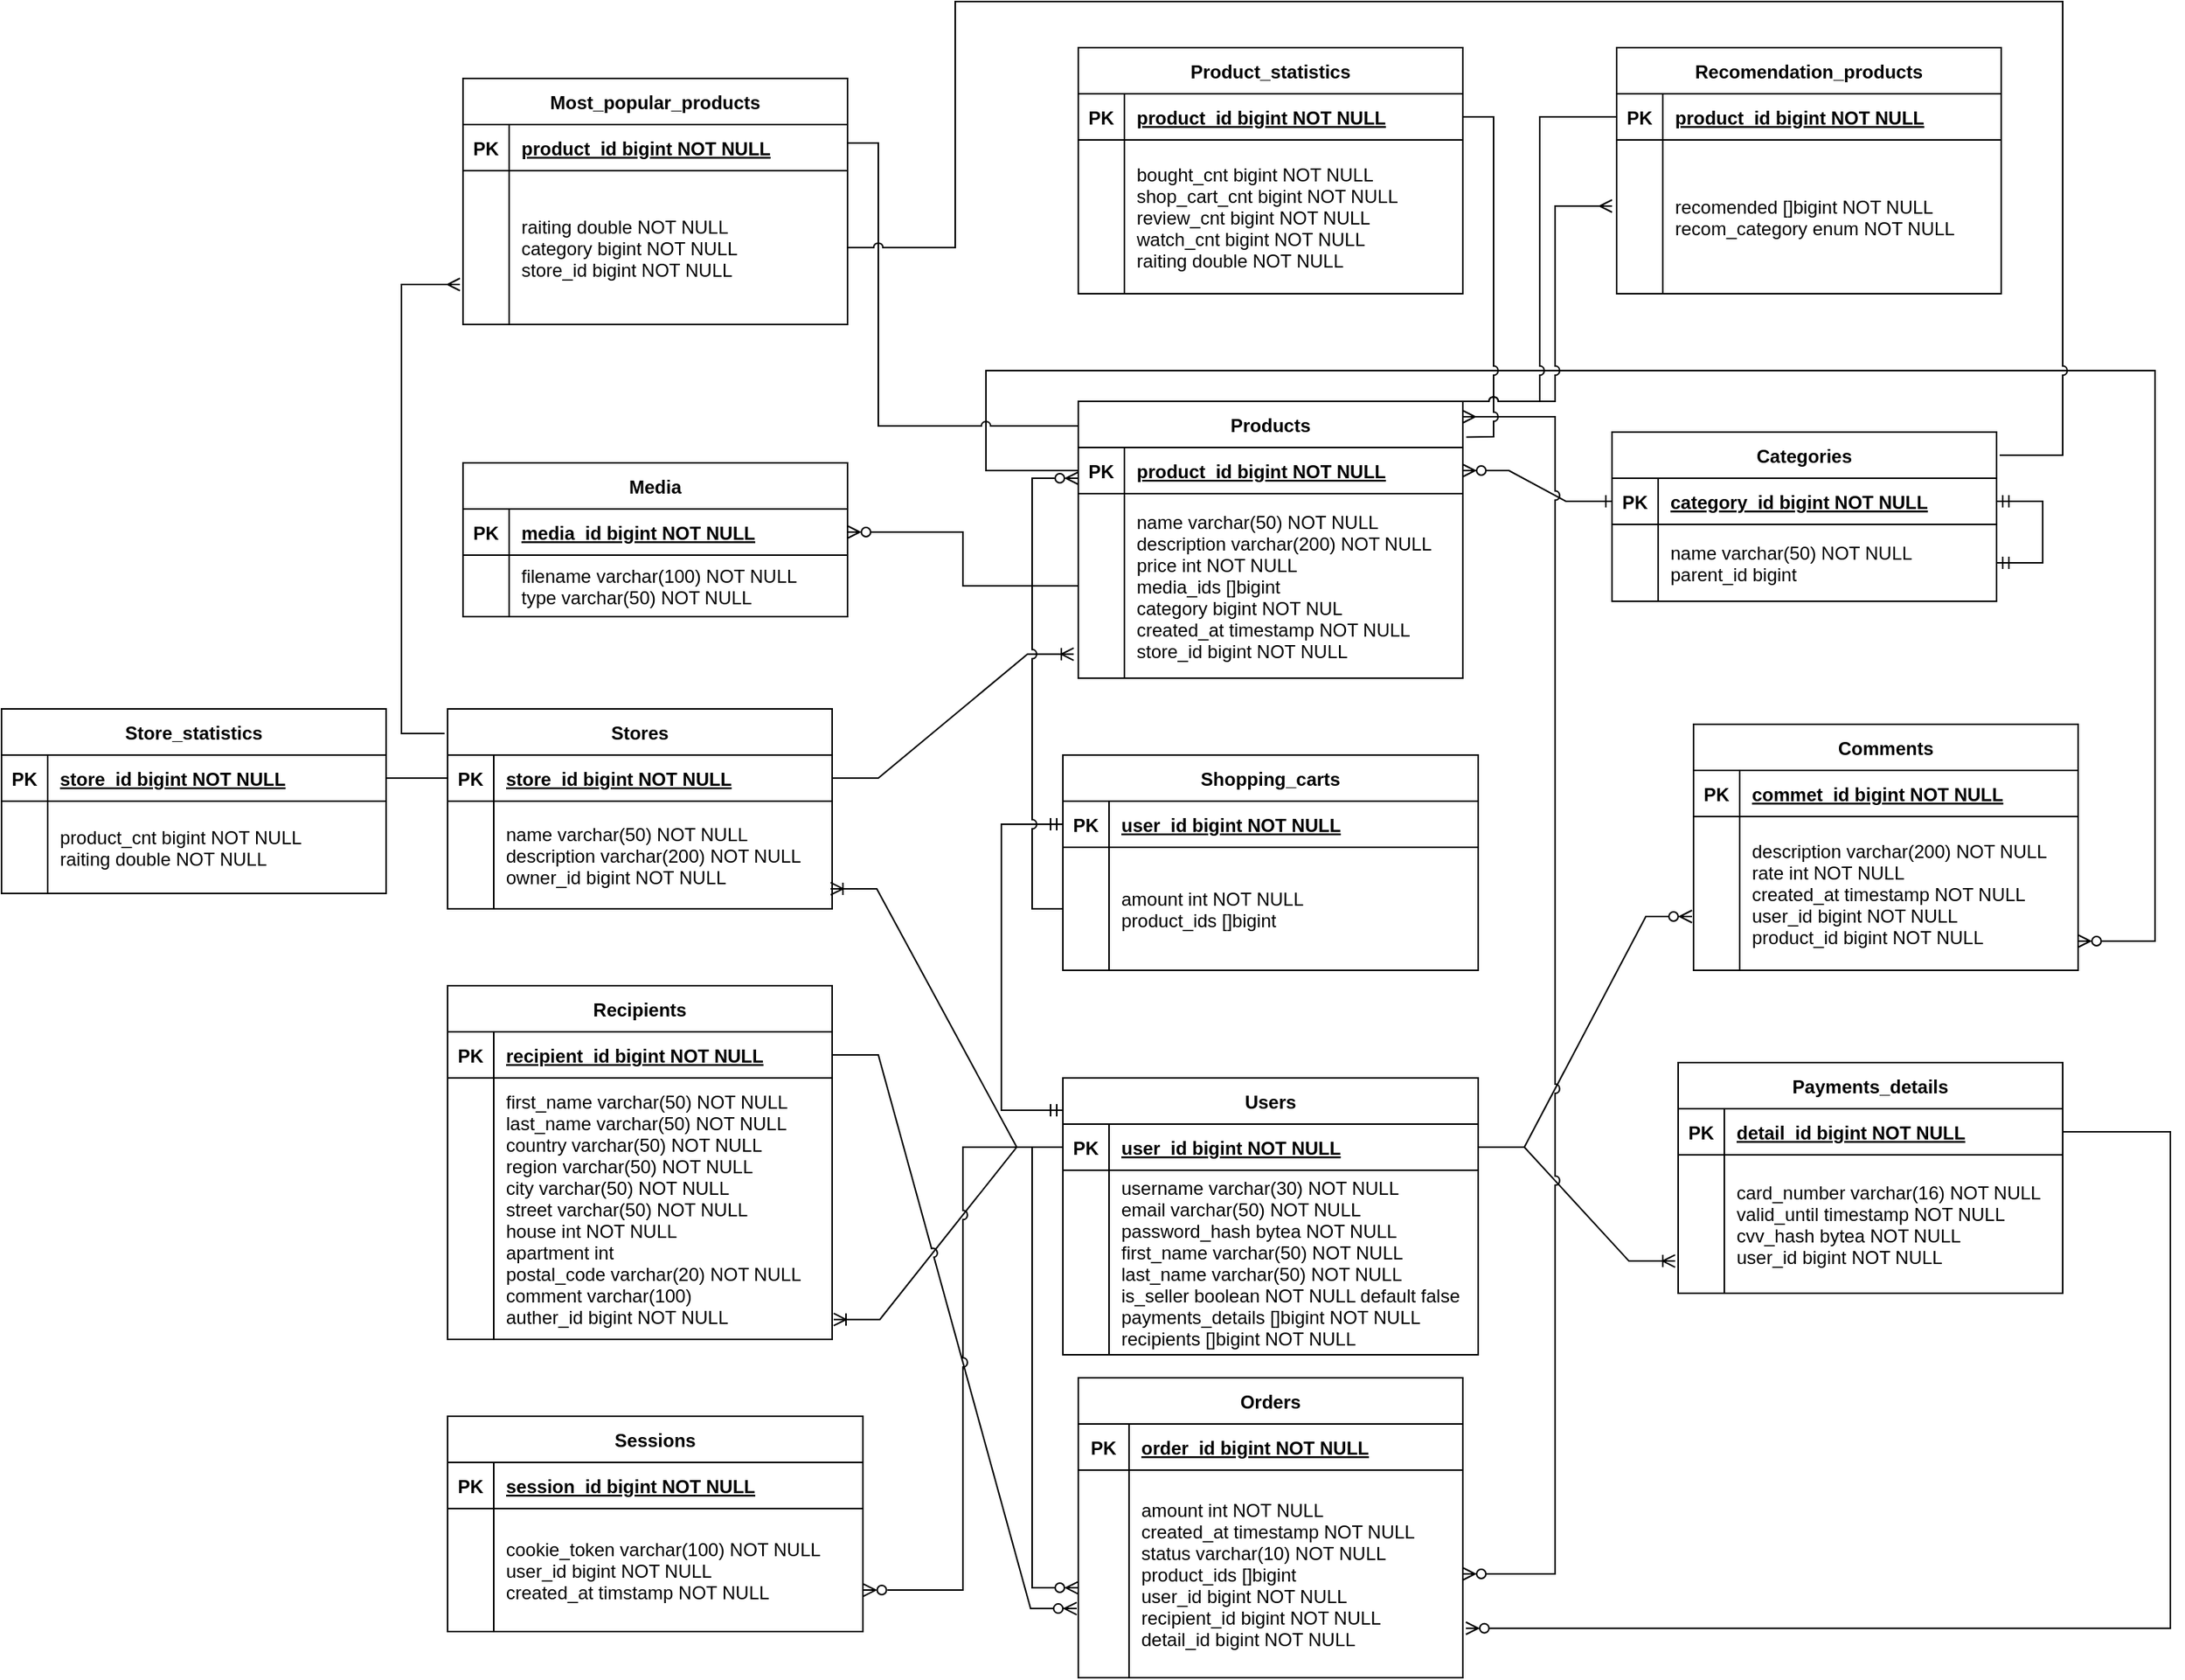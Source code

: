 <mxfile version="22.1.7" type="device">
  <diagram id="R2lEEEUBdFMjLlhIrx00" name="Page-1">
    <mxGraphModel dx="1386" dy="1882" grid="1" gridSize="10" guides="1" tooltips="1" connect="1" arrows="1" fold="1" page="1" pageScale="1" pageWidth="850" pageHeight="1100" math="0" shadow="0" extFonts="Permanent Marker^https://fonts.googleapis.com/css?family=Permanent+Marker">
      <root>
        <mxCell id="0" />
        <mxCell id="1" parent="0" />
        <mxCell id="-gBDAVk_STsk74uOcThw-13" value="Recipients" style="shape=table;startSize=30;container=1;collapsible=1;childLayout=tableLayout;fixedRows=1;rowLines=0;fontStyle=1;align=center;resizeLast=1;" parent="1" vertex="1">
          <mxGeometry x="300" y="120" width="250" height="230" as="geometry">
            <mxRectangle x="120" y="120" width="70" height="30" as="alternateBounds" />
          </mxGeometry>
        </mxCell>
        <mxCell id="-gBDAVk_STsk74uOcThw-14" value="" style="shape=partialRectangle;collapsible=0;dropTarget=0;pointerEvents=0;fillColor=none;points=[[0,0.5],[1,0.5]];portConstraint=eastwest;top=0;left=0;right=0;bottom=1;" parent="-gBDAVk_STsk74uOcThw-13" vertex="1">
          <mxGeometry y="30" width="250" height="30" as="geometry" />
        </mxCell>
        <mxCell id="-gBDAVk_STsk74uOcThw-15" value="PK" style="shape=partialRectangle;overflow=hidden;connectable=0;fillColor=none;top=0;left=0;bottom=0;right=0;fontStyle=1;" parent="-gBDAVk_STsk74uOcThw-14" vertex="1">
          <mxGeometry width="30" height="30" as="geometry">
            <mxRectangle width="30" height="30" as="alternateBounds" />
          </mxGeometry>
        </mxCell>
        <mxCell id="-gBDAVk_STsk74uOcThw-16" value="recipient_id bigint NOT NULL " style="shape=partialRectangle;overflow=hidden;connectable=0;fillColor=none;top=0;left=0;bottom=0;right=0;align=left;spacingLeft=6;fontStyle=5;" parent="-gBDAVk_STsk74uOcThw-14" vertex="1">
          <mxGeometry x="30" width="220" height="30" as="geometry">
            <mxRectangle width="220" height="30" as="alternateBounds" />
          </mxGeometry>
        </mxCell>
        <mxCell id="-gBDAVk_STsk74uOcThw-17" value="" style="shape=partialRectangle;collapsible=0;dropTarget=0;pointerEvents=0;fillColor=none;points=[[0,0.5],[1,0.5]];portConstraint=eastwest;top=0;left=0;right=0;bottom=0;" parent="-gBDAVk_STsk74uOcThw-13" vertex="1">
          <mxGeometry y="60" width="250" height="170" as="geometry" />
        </mxCell>
        <mxCell id="-gBDAVk_STsk74uOcThw-18" value="" style="shape=partialRectangle;overflow=hidden;connectable=0;fillColor=none;top=0;left=0;bottom=0;right=0;" parent="-gBDAVk_STsk74uOcThw-17" vertex="1">
          <mxGeometry width="30" height="170" as="geometry">
            <mxRectangle width="30" height="170" as="alternateBounds" />
          </mxGeometry>
        </mxCell>
        <mxCell id="-gBDAVk_STsk74uOcThw-19" value="first_name varchar(50) NOT NULL&#xa;last_name varchar(50) NOT NULL&#xa;country varchar(50) NOT NULL&#xa;region varchar(50) NOT NULL&#xa;city varchar(50) NOT NULL&#xa;street varchar(50) NOT NULL&#xa;house int NOT NULL&#xa;apartment int  &#xa;postal_code varchar(20) NOT NULL&#xa;comment varchar(100)&#xa;auther_id bigint NOT NULL" style="shape=partialRectangle;overflow=hidden;connectable=0;fillColor=none;top=0;left=0;bottom=0;right=0;align=left;spacingLeft=6;" parent="-gBDAVk_STsk74uOcThw-17" vertex="1">
          <mxGeometry x="30" width="220" height="170" as="geometry">
            <mxRectangle width="220" height="170" as="alternateBounds" />
          </mxGeometry>
        </mxCell>
        <mxCell id="-gBDAVk_STsk74uOcThw-21" value="Payments_details" style="shape=table;startSize=30;container=1;collapsible=1;childLayout=tableLayout;fixedRows=1;rowLines=0;fontStyle=1;align=center;resizeLast=1;" parent="1" vertex="1">
          <mxGeometry x="1100" y="170" width="250" height="150" as="geometry">
            <mxRectangle x="120" y="120" width="70" height="30" as="alternateBounds" />
          </mxGeometry>
        </mxCell>
        <mxCell id="-gBDAVk_STsk74uOcThw-22" value="" style="shape=partialRectangle;collapsible=0;dropTarget=0;pointerEvents=0;fillColor=none;points=[[0,0.5],[1,0.5]];portConstraint=eastwest;top=0;left=0;right=0;bottom=1;" parent="-gBDAVk_STsk74uOcThw-21" vertex="1">
          <mxGeometry y="30" width="250" height="30" as="geometry" />
        </mxCell>
        <mxCell id="-gBDAVk_STsk74uOcThw-23" value="PK" style="shape=partialRectangle;overflow=hidden;connectable=0;fillColor=none;top=0;left=0;bottom=0;right=0;fontStyle=1;" parent="-gBDAVk_STsk74uOcThw-22" vertex="1">
          <mxGeometry width="30" height="30" as="geometry">
            <mxRectangle width="30" height="30" as="alternateBounds" />
          </mxGeometry>
        </mxCell>
        <mxCell id="-gBDAVk_STsk74uOcThw-24" value="detail_id bigint NOT NULL " style="shape=partialRectangle;overflow=hidden;connectable=0;fillColor=none;top=0;left=0;bottom=0;right=0;align=left;spacingLeft=6;fontStyle=5;" parent="-gBDAVk_STsk74uOcThw-22" vertex="1">
          <mxGeometry x="30" width="220" height="30" as="geometry">
            <mxRectangle width="220" height="30" as="alternateBounds" />
          </mxGeometry>
        </mxCell>
        <mxCell id="-gBDAVk_STsk74uOcThw-25" value="" style="shape=partialRectangle;collapsible=0;dropTarget=0;pointerEvents=0;fillColor=none;points=[[0,0.5],[1,0.5]];portConstraint=eastwest;top=0;left=0;right=0;bottom=0;" parent="-gBDAVk_STsk74uOcThw-21" vertex="1">
          <mxGeometry y="60" width="250" height="90" as="geometry" />
        </mxCell>
        <mxCell id="-gBDAVk_STsk74uOcThw-26" value="" style="shape=partialRectangle;overflow=hidden;connectable=0;fillColor=none;top=0;left=0;bottom=0;right=0;" parent="-gBDAVk_STsk74uOcThw-25" vertex="1">
          <mxGeometry width="30" height="90" as="geometry">
            <mxRectangle width="30" height="90" as="alternateBounds" />
          </mxGeometry>
        </mxCell>
        <mxCell id="-gBDAVk_STsk74uOcThw-27" value="card_number varchar(16) NOT NULL&#xa;valid_until timestamp NOT NULL&#xa;cvv_hash bytea NOT NULL&#xa;user_id bigint NOT NULL" style="shape=partialRectangle;overflow=hidden;connectable=0;fillColor=none;top=0;left=0;bottom=0;right=0;align=left;spacingLeft=6;" parent="-gBDAVk_STsk74uOcThw-25" vertex="1">
          <mxGeometry x="30" width="220" height="90" as="geometry">
            <mxRectangle width="220" height="90" as="alternateBounds" />
          </mxGeometry>
        </mxCell>
        <mxCell id="-gBDAVk_STsk74uOcThw-29" value="Stores" style="shape=table;startSize=30;container=1;collapsible=1;childLayout=tableLayout;fixedRows=1;rowLines=0;fontStyle=1;align=center;resizeLast=1;" parent="1" vertex="1">
          <mxGeometry x="300" y="-60" width="250" height="130" as="geometry">
            <mxRectangle x="120" y="120" width="70" height="30" as="alternateBounds" />
          </mxGeometry>
        </mxCell>
        <mxCell id="-gBDAVk_STsk74uOcThw-30" value="" style="shape=partialRectangle;collapsible=0;dropTarget=0;pointerEvents=0;fillColor=none;points=[[0,0.5],[1,0.5]];portConstraint=eastwest;top=0;left=0;right=0;bottom=1;" parent="-gBDAVk_STsk74uOcThw-29" vertex="1">
          <mxGeometry y="30" width="250" height="30" as="geometry" />
        </mxCell>
        <mxCell id="-gBDAVk_STsk74uOcThw-31" value="PK" style="shape=partialRectangle;overflow=hidden;connectable=0;fillColor=none;top=0;left=0;bottom=0;right=0;fontStyle=1;" parent="-gBDAVk_STsk74uOcThw-30" vertex="1">
          <mxGeometry width="30" height="30" as="geometry">
            <mxRectangle width="30" height="30" as="alternateBounds" />
          </mxGeometry>
        </mxCell>
        <mxCell id="-gBDAVk_STsk74uOcThw-32" value="store_id bigint NOT NULL " style="shape=partialRectangle;overflow=hidden;connectable=0;fillColor=none;top=0;left=0;bottom=0;right=0;align=left;spacingLeft=6;fontStyle=5;" parent="-gBDAVk_STsk74uOcThw-30" vertex="1">
          <mxGeometry x="30" width="220" height="30" as="geometry">
            <mxRectangle width="220" height="30" as="alternateBounds" />
          </mxGeometry>
        </mxCell>
        <mxCell id="-gBDAVk_STsk74uOcThw-33" value="" style="shape=partialRectangle;collapsible=0;dropTarget=0;pointerEvents=0;fillColor=none;points=[[0,0.5],[1,0.5]];portConstraint=eastwest;top=0;left=0;right=0;bottom=0;" parent="-gBDAVk_STsk74uOcThw-29" vertex="1">
          <mxGeometry y="60" width="250" height="70" as="geometry" />
        </mxCell>
        <mxCell id="-gBDAVk_STsk74uOcThw-34" value="" style="shape=partialRectangle;overflow=hidden;connectable=0;fillColor=none;top=0;left=0;bottom=0;right=0;" parent="-gBDAVk_STsk74uOcThw-33" vertex="1">
          <mxGeometry width="30" height="70" as="geometry">
            <mxRectangle width="30" height="70" as="alternateBounds" />
          </mxGeometry>
        </mxCell>
        <mxCell id="-gBDAVk_STsk74uOcThw-35" value="name varchar(50) NOT NULL&#xa;description varchar(200) NOT NULL&#xa;owner_id bigint NOT NULL" style="shape=partialRectangle;overflow=hidden;connectable=0;fillColor=none;top=0;left=0;bottom=0;right=0;align=left;spacingLeft=6;" parent="-gBDAVk_STsk74uOcThw-33" vertex="1">
          <mxGeometry x="30" width="220" height="70" as="geometry">
            <mxRectangle width="220" height="70" as="alternateBounds" />
          </mxGeometry>
        </mxCell>
        <mxCell id="-gBDAVk_STsk74uOcThw-37" value="Products" style="shape=table;startSize=30;container=1;collapsible=1;childLayout=tableLayout;fixedRows=1;rowLines=0;fontStyle=1;align=center;resizeLast=1;" parent="1" vertex="1">
          <mxGeometry x="710" y="-260" width="250" height="180" as="geometry">
            <mxRectangle x="120" y="120" width="70" height="30" as="alternateBounds" />
          </mxGeometry>
        </mxCell>
        <mxCell id="-gBDAVk_STsk74uOcThw-38" value="" style="shape=partialRectangle;collapsible=0;dropTarget=0;pointerEvents=0;fillColor=none;points=[[0,0.5],[1,0.5]];portConstraint=eastwest;top=0;left=0;right=0;bottom=1;" parent="-gBDAVk_STsk74uOcThw-37" vertex="1">
          <mxGeometry y="30" width="250" height="30" as="geometry" />
        </mxCell>
        <mxCell id="-gBDAVk_STsk74uOcThw-39" value="PK" style="shape=partialRectangle;overflow=hidden;connectable=0;fillColor=none;top=0;left=0;bottom=0;right=0;fontStyle=1;" parent="-gBDAVk_STsk74uOcThw-38" vertex="1">
          <mxGeometry width="30" height="30" as="geometry">
            <mxRectangle width="30" height="30" as="alternateBounds" />
          </mxGeometry>
        </mxCell>
        <mxCell id="-gBDAVk_STsk74uOcThw-40" value="product_id bigint NOT NULL " style="shape=partialRectangle;overflow=hidden;connectable=0;fillColor=none;top=0;left=0;bottom=0;right=0;align=left;spacingLeft=6;fontStyle=5;" parent="-gBDAVk_STsk74uOcThw-38" vertex="1">
          <mxGeometry x="30" width="220" height="30" as="geometry">
            <mxRectangle width="220" height="30" as="alternateBounds" />
          </mxGeometry>
        </mxCell>
        <mxCell id="-gBDAVk_STsk74uOcThw-41" value="" style="shape=partialRectangle;collapsible=0;dropTarget=0;pointerEvents=0;fillColor=none;points=[[0,0.5],[1,0.5]];portConstraint=eastwest;top=0;left=0;right=0;bottom=0;" parent="-gBDAVk_STsk74uOcThw-37" vertex="1">
          <mxGeometry y="60" width="250" height="120" as="geometry" />
        </mxCell>
        <mxCell id="-gBDAVk_STsk74uOcThw-42" value="" style="shape=partialRectangle;overflow=hidden;connectable=0;fillColor=none;top=0;left=0;bottom=0;right=0;" parent="-gBDAVk_STsk74uOcThw-41" vertex="1">
          <mxGeometry width="30" height="120" as="geometry">
            <mxRectangle width="30" height="120" as="alternateBounds" />
          </mxGeometry>
        </mxCell>
        <mxCell id="-gBDAVk_STsk74uOcThw-43" value="name varchar(50) NOT NULL&#xa;description varchar(200) NOT NULL&#xa;price int NOT NULL&#xa;media_ids []bigint&#xa;category bigint NOT NUL&#xa;created_at timestamp NOT NULL&#xa;store_id bigint NOT NULL" style="shape=partialRectangle;overflow=hidden;connectable=0;fillColor=none;top=0;left=0;bottom=0;right=0;align=left;spacingLeft=6;" parent="-gBDAVk_STsk74uOcThw-41" vertex="1">
          <mxGeometry x="30" width="220" height="120" as="geometry">
            <mxRectangle width="220" height="120" as="alternateBounds" />
          </mxGeometry>
        </mxCell>
        <mxCell id="-gBDAVk_STsk74uOcThw-45" value="Categories" style="shape=table;startSize=30;container=1;collapsible=1;childLayout=tableLayout;fixedRows=1;rowLines=0;fontStyle=1;align=center;resizeLast=1;" parent="1" vertex="1">
          <mxGeometry x="1057" y="-240" width="250" height="110" as="geometry">
            <mxRectangle x="120" y="120" width="70" height="30" as="alternateBounds" />
          </mxGeometry>
        </mxCell>
        <mxCell id="-gBDAVk_STsk74uOcThw-46" value="" style="shape=partialRectangle;collapsible=0;dropTarget=0;pointerEvents=0;fillColor=none;points=[[0,0.5],[1,0.5]];portConstraint=eastwest;top=0;left=0;right=0;bottom=1;" parent="-gBDAVk_STsk74uOcThw-45" vertex="1">
          <mxGeometry y="30" width="250" height="30" as="geometry" />
        </mxCell>
        <mxCell id="-gBDAVk_STsk74uOcThw-47" value="PK" style="shape=partialRectangle;overflow=hidden;connectable=0;fillColor=none;top=0;left=0;bottom=0;right=0;fontStyle=1;" parent="-gBDAVk_STsk74uOcThw-46" vertex="1">
          <mxGeometry width="30" height="30" as="geometry">
            <mxRectangle width="30" height="30" as="alternateBounds" />
          </mxGeometry>
        </mxCell>
        <mxCell id="-gBDAVk_STsk74uOcThw-48" value="category_id bigint NOT NULL " style="shape=partialRectangle;overflow=hidden;connectable=0;fillColor=none;top=0;left=0;bottom=0;right=0;align=left;spacingLeft=6;fontStyle=5;" parent="-gBDAVk_STsk74uOcThw-46" vertex="1">
          <mxGeometry x="30" width="220" height="30" as="geometry">
            <mxRectangle width="220" height="30" as="alternateBounds" />
          </mxGeometry>
        </mxCell>
        <mxCell id="-gBDAVk_STsk74uOcThw-49" value="" style="shape=partialRectangle;collapsible=0;dropTarget=0;pointerEvents=0;fillColor=none;points=[[0,0.5],[1,0.5]];portConstraint=eastwest;top=0;left=0;right=0;bottom=0;" parent="-gBDAVk_STsk74uOcThw-45" vertex="1">
          <mxGeometry y="60" width="250" height="50" as="geometry" />
        </mxCell>
        <mxCell id="-gBDAVk_STsk74uOcThw-50" value="" style="shape=partialRectangle;overflow=hidden;connectable=0;fillColor=none;top=0;left=0;bottom=0;right=0;" parent="-gBDAVk_STsk74uOcThw-49" vertex="1">
          <mxGeometry width="30" height="50" as="geometry">
            <mxRectangle width="30" height="50" as="alternateBounds" />
          </mxGeometry>
        </mxCell>
        <mxCell id="-gBDAVk_STsk74uOcThw-51" value="name varchar(50) NOT NULL&#xa;parent_id bigint" style="shape=partialRectangle;overflow=hidden;connectable=0;fillColor=none;top=0;left=0;bottom=0;right=0;align=left;spacingLeft=6;" parent="-gBDAVk_STsk74uOcThw-49" vertex="1">
          <mxGeometry x="30" width="220" height="50" as="geometry">
            <mxRectangle width="220" height="50" as="alternateBounds" />
          </mxGeometry>
        </mxCell>
        <mxCell id="-gBDAVk_STsk74uOcThw-57" value="" style="edgeStyle=entityRelationEdgeStyle;fontSize=12;html=1;endArrow=ERmandOne;startArrow=ERmandOne;exitX=1;exitY=0.5;exitDx=0;exitDy=0;rounded=0;jumpStyle=none;entryX=1;entryY=0.5;entryDx=0;entryDy=0;" parent="-gBDAVk_STsk74uOcThw-45" source="-gBDAVk_STsk74uOcThw-46" target="-gBDAVk_STsk74uOcThw-49" edge="1">
          <mxGeometry width="100" height="100" relative="1" as="geometry">
            <mxPoint x="-300" y="320" as="sourcePoint" />
            <mxPoint x="260" y="85" as="targetPoint" />
            <Array as="points">
              <mxPoint x="130" y="160" />
              <mxPoint x="250" y="130" />
            </Array>
          </mxGeometry>
        </mxCell>
        <mxCell id="-gBDAVk_STsk74uOcThw-52" value="" style="edgeStyle=entityRelationEdgeStyle;fontSize=12;html=1;endArrow=ERoneToMany;rounded=0;exitX=1;exitY=0.5;exitDx=0;exitDy=0;entryX=-0.008;entryY=0.767;entryDx=0;entryDy=0;entryPerimeter=0;" parent="1" source="C-vyLk0tnHw3VtMMgP7b-24" target="-gBDAVk_STsk74uOcThw-25" edge="1">
          <mxGeometry width="100" height="100" relative="1" as="geometry">
            <mxPoint x="790" y="260" as="sourcePoint" />
            <mxPoint x="890" y="160" as="targetPoint" />
          </mxGeometry>
        </mxCell>
        <mxCell id="-gBDAVk_STsk74uOcThw-53" value="" style="edgeStyle=entityRelationEdgeStyle;fontSize=12;html=1;endArrow=ERoneToMany;rounded=0;exitX=0;exitY=0.5;exitDx=0;exitDy=0;entryX=1.004;entryY=0.924;entryDx=0;entryDy=0;entryPerimeter=0;" parent="1" source="C-vyLk0tnHw3VtMMgP7b-24" target="-gBDAVk_STsk74uOcThw-17" edge="1">
          <mxGeometry width="100" height="100" relative="1" as="geometry">
            <mxPoint x="380" y="175" as="sourcePoint" />
            <mxPoint x="440" y="530" as="targetPoint" />
          </mxGeometry>
        </mxCell>
        <mxCell id="-gBDAVk_STsk74uOcThw-54" value="" style="edgeStyle=entityRelationEdgeStyle;fontSize=12;html=1;endArrow=ERoneToMany;rounded=0;exitX=0;exitY=0.5;exitDx=0;exitDy=0;entryX=0.996;entryY=0.814;entryDx=0;entryDy=0;entryPerimeter=0;" parent="1" source="C-vyLk0tnHw3VtMMgP7b-24" target="-gBDAVk_STsk74uOcThw-33" edge="1">
          <mxGeometry width="100" height="100" relative="1" as="geometry">
            <mxPoint x="380" y="175" as="sourcePoint" />
            <mxPoint x="440" y="347" as="targetPoint" />
          </mxGeometry>
        </mxCell>
        <mxCell id="-gBDAVk_STsk74uOcThw-56" value="" style="edgeStyle=entityRelationEdgeStyle;fontSize=12;html=1;endArrow=ERoneToMany;rounded=0;exitX=1;exitY=0.5;exitDx=0;exitDy=0;entryX=-0.012;entryY=0.87;entryDx=0;entryDy=0;entryPerimeter=0;" parent="1" source="-gBDAVk_STsk74uOcThw-30" target="-gBDAVk_STsk74uOcThw-41" edge="1">
          <mxGeometry width="100" height="100" relative="1" as="geometry">
            <mxPoint x="400" y="195" as="sourcePoint" />
            <mxPoint x="460" y="367" as="targetPoint" />
            <Array as="points">
              <mxPoint x="720" y="30" />
            </Array>
          </mxGeometry>
        </mxCell>
        <mxCell id="-gBDAVk_STsk74uOcThw-58" value="" style="edgeStyle=entityRelationEdgeStyle;fontSize=12;html=1;endArrow=ERone;endFill=0;startArrow=ERzeroToMany;rounded=0;entryX=0;entryY=0.5;entryDx=0;entryDy=0;exitX=1;exitY=0.5;exitDx=0;exitDy=0;" parent="1" source="-gBDAVk_STsk74uOcThw-38" target="-gBDAVk_STsk74uOcThw-46" edge="1">
          <mxGeometry width="100" height="100" relative="1" as="geometry">
            <mxPoint x="1020" y="40" as="sourcePoint" />
            <mxPoint x="890" y="160" as="targetPoint" />
          </mxGeometry>
        </mxCell>
        <mxCell id="-gBDAVk_STsk74uOcThw-59" value="Orders" style="shape=table;startSize=30;container=1;collapsible=1;childLayout=tableLayout;fixedRows=1;rowLines=0;fontStyle=1;align=center;resizeLast=1;" parent="1" vertex="1">
          <mxGeometry x="710" y="375" width="250" height="195" as="geometry">
            <mxRectangle x="120" y="120" width="70" height="30" as="alternateBounds" />
          </mxGeometry>
        </mxCell>
        <mxCell id="-gBDAVk_STsk74uOcThw-60" value="" style="shape=partialRectangle;collapsible=0;dropTarget=0;pointerEvents=0;fillColor=none;points=[[0,0.5],[1,0.5]];portConstraint=eastwest;top=0;left=0;right=0;bottom=1;" parent="-gBDAVk_STsk74uOcThw-59" vertex="1">
          <mxGeometry y="30" width="250" height="30" as="geometry" />
        </mxCell>
        <mxCell id="-gBDAVk_STsk74uOcThw-61" value="PK" style="shape=partialRectangle;overflow=hidden;connectable=0;fillColor=none;top=0;left=0;bottom=0;right=0;fontStyle=1;" parent="-gBDAVk_STsk74uOcThw-60" vertex="1">
          <mxGeometry width="33" height="30" as="geometry">
            <mxRectangle width="33" height="30" as="alternateBounds" />
          </mxGeometry>
        </mxCell>
        <mxCell id="-gBDAVk_STsk74uOcThw-62" value="order_id bigint NOT NULL " style="shape=partialRectangle;overflow=hidden;connectable=0;fillColor=none;top=0;left=0;bottom=0;right=0;align=left;spacingLeft=6;fontStyle=5;" parent="-gBDAVk_STsk74uOcThw-60" vertex="1">
          <mxGeometry x="33" width="217" height="30" as="geometry">
            <mxRectangle width="217" height="30" as="alternateBounds" />
          </mxGeometry>
        </mxCell>
        <mxCell id="-gBDAVk_STsk74uOcThw-63" value="" style="shape=partialRectangle;collapsible=0;dropTarget=0;pointerEvents=0;fillColor=none;points=[[0,0.5],[1,0.5]];portConstraint=eastwest;top=0;left=0;right=0;bottom=0;" parent="-gBDAVk_STsk74uOcThw-59" vertex="1">
          <mxGeometry y="60" width="250" height="135" as="geometry" />
        </mxCell>
        <mxCell id="-gBDAVk_STsk74uOcThw-64" value="" style="shape=partialRectangle;overflow=hidden;connectable=0;fillColor=none;top=0;left=0;bottom=0;right=0;" parent="-gBDAVk_STsk74uOcThw-63" vertex="1">
          <mxGeometry width="33" height="135" as="geometry">
            <mxRectangle width="33" height="135" as="alternateBounds" />
          </mxGeometry>
        </mxCell>
        <mxCell id="-gBDAVk_STsk74uOcThw-65" value="amount int NOT NULL&#xa;created_at timestamp NOT NULL&#xa;status varchar(10) NOT NULL&#xa;product_ids []bigint&#xa;user_id bigint NOT NULL&#xa;recipient_id bigint NOT NULL&#xa;detail_id bigint NOT NULL" style="shape=partialRectangle;overflow=hidden;connectable=0;fillColor=none;top=0;left=0;bottom=0;right=0;align=left;spacingLeft=6;" parent="-gBDAVk_STsk74uOcThw-63" vertex="1">
          <mxGeometry x="33" width="217" height="135" as="geometry">
            <mxRectangle width="217" height="135" as="alternateBounds" />
          </mxGeometry>
        </mxCell>
        <mxCell id="-gBDAVk_STsk74uOcThw-79" value="" style="edgeStyle=entityRelationEdgeStyle;fontSize=12;html=1;endArrow=ERzeroToMany;endFill=1;rounded=0;exitX=1;exitY=0.5;exitDx=0;exitDy=0;entryX=-0.004;entryY=0.667;entryDx=0;entryDy=0;entryPerimeter=0;jumpStyle=arc;" parent="1" source="-gBDAVk_STsk74uOcThw-14" target="-gBDAVk_STsk74uOcThw-63" edge="1">
          <mxGeometry width="100" height="100" relative="1" as="geometry">
            <mxPoint x="720" y="290" as="sourcePoint" />
            <mxPoint x="820" y="190" as="targetPoint" />
          </mxGeometry>
        </mxCell>
        <mxCell id="C-vyLk0tnHw3VtMMgP7b-23" value="Users" style="shape=table;startSize=30;container=1;collapsible=1;childLayout=tableLayout;fixedRows=1;rowLines=0;fontStyle=1;align=center;resizeLast=1;" parent="1" vertex="1">
          <mxGeometry x="700" y="180" width="270" height="180" as="geometry">
            <mxRectangle x="120" y="120" width="70" height="30" as="alternateBounds" />
          </mxGeometry>
        </mxCell>
        <mxCell id="C-vyLk0tnHw3VtMMgP7b-24" value="" style="shape=partialRectangle;collapsible=0;dropTarget=0;pointerEvents=0;fillColor=none;points=[[0,0.5],[1,0.5]];portConstraint=eastwest;top=0;left=0;right=0;bottom=1;" parent="C-vyLk0tnHw3VtMMgP7b-23" vertex="1">
          <mxGeometry y="30" width="270" height="30" as="geometry" />
        </mxCell>
        <mxCell id="C-vyLk0tnHw3VtMMgP7b-25" value="PK" style="shape=partialRectangle;overflow=hidden;connectable=0;fillColor=none;top=0;left=0;bottom=0;right=0;fontStyle=1;" parent="C-vyLk0tnHw3VtMMgP7b-24" vertex="1">
          <mxGeometry width="30" height="30" as="geometry">
            <mxRectangle width="30" height="30" as="alternateBounds" />
          </mxGeometry>
        </mxCell>
        <mxCell id="C-vyLk0tnHw3VtMMgP7b-26" value="user_id bigint NOT NULL " style="shape=partialRectangle;overflow=hidden;connectable=0;fillColor=none;top=0;left=0;bottom=0;right=0;align=left;spacingLeft=6;fontStyle=5;" parent="C-vyLk0tnHw3VtMMgP7b-24" vertex="1">
          <mxGeometry x="30" width="240" height="30" as="geometry">
            <mxRectangle width="240" height="30" as="alternateBounds" />
          </mxGeometry>
        </mxCell>
        <mxCell id="C-vyLk0tnHw3VtMMgP7b-27" value="" style="shape=partialRectangle;collapsible=0;dropTarget=0;pointerEvents=0;fillColor=none;points=[[0,0.5],[1,0.5]];portConstraint=eastwest;top=0;left=0;right=0;bottom=0;" parent="C-vyLk0tnHw3VtMMgP7b-23" vertex="1">
          <mxGeometry y="60" width="270" height="120" as="geometry" />
        </mxCell>
        <mxCell id="C-vyLk0tnHw3VtMMgP7b-28" value="" style="shape=partialRectangle;overflow=hidden;connectable=0;fillColor=none;top=0;left=0;bottom=0;right=0;" parent="C-vyLk0tnHw3VtMMgP7b-27" vertex="1">
          <mxGeometry width="30" height="120" as="geometry">
            <mxRectangle width="30" height="120" as="alternateBounds" />
          </mxGeometry>
        </mxCell>
        <mxCell id="C-vyLk0tnHw3VtMMgP7b-29" value="username varchar(30) NOT NULL&#xa;email varchar(50) NOT NULL&#xa;password_hash bytea NOT NULL&#xa;first_name varchar(50) NOT NULL&#xa;last_name varchar(50) NOT NULL&#xa;is_seller boolean NOT NULL default false&#xa;payments_details []bigint NOT NULL&#xa;recipients []bigint NOT NULL" style="shape=partialRectangle;overflow=hidden;connectable=0;fillColor=none;top=0;left=0;bottom=0;right=0;align=left;spacingLeft=6;" parent="C-vyLk0tnHw3VtMMgP7b-27" vertex="1">
          <mxGeometry x="30" width="240" height="120" as="geometry">
            <mxRectangle width="240" height="120" as="alternateBounds" />
          </mxGeometry>
        </mxCell>
        <mxCell id="-gBDAVk_STsk74uOcThw-90" value="Comments" style="shape=table;startSize=30;container=1;collapsible=1;childLayout=tableLayout;fixedRows=1;rowLines=0;fontStyle=1;align=center;resizeLast=1;" parent="1" vertex="1">
          <mxGeometry x="1110" y="-50" width="250" height="160" as="geometry">
            <mxRectangle x="120" y="120" width="70" height="30" as="alternateBounds" />
          </mxGeometry>
        </mxCell>
        <mxCell id="-gBDAVk_STsk74uOcThw-91" value="" style="shape=partialRectangle;collapsible=0;dropTarget=0;pointerEvents=0;fillColor=none;points=[[0,0.5],[1,0.5]];portConstraint=eastwest;top=0;left=0;right=0;bottom=1;" parent="-gBDAVk_STsk74uOcThw-90" vertex="1">
          <mxGeometry y="30" width="250" height="30" as="geometry" />
        </mxCell>
        <mxCell id="-gBDAVk_STsk74uOcThw-92" value="PK" style="shape=partialRectangle;overflow=hidden;connectable=0;fillColor=none;top=0;left=0;bottom=0;right=0;fontStyle=1;" parent="-gBDAVk_STsk74uOcThw-91" vertex="1">
          <mxGeometry width="30" height="30" as="geometry">
            <mxRectangle width="30" height="30" as="alternateBounds" />
          </mxGeometry>
        </mxCell>
        <mxCell id="-gBDAVk_STsk74uOcThw-93" value="commet_id bigint NOT NULL " style="shape=partialRectangle;overflow=hidden;connectable=0;fillColor=none;top=0;left=0;bottom=0;right=0;align=left;spacingLeft=6;fontStyle=5;" parent="-gBDAVk_STsk74uOcThw-91" vertex="1">
          <mxGeometry x="30" width="220" height="30" as="geometry">
            <mxRectangle width="220" height="30" as="alternateBounds" />
          </mxGeometry>
        </mxCell>
        <mxCell id="-gBDAVk_STsk74uOcThw-94" value="" style="shape=partialRectangle;collapsible=0;dropTarget=0;pointerEvents=0;fillColor=none;points=[[0,0.5],[1,0.5]];portConstraint=eastwest;top=0;left=0;right=0;bottom=0;" parent="-gBDAVk_STsk74uOcThw-90" vertex="1">
          <mxGeometry y="60" width="250" height="100" as="geometry" />
        </mxCell>
        <mxCell id="-gBDAVk_STsk74uOcThw-95" value="" style="shape=partialRectangle;overflow=hidden;connectable=0;fillColor=none;top=0;left=0;bottom=0;right=0;" parent="-gBDAVk_STsk74uOcThw-94" vertex="1">
          <mxGeometry width="30" height="100" as="geometry">
            <mxRectangle width="30" height="100" as="alternateBounds" />
          </mxGeometry>
        </mxCell>
        <mxCell id="-gBDAVk_STsk74uOcThw-96" value="description varchar(200) NOT NULL&#xa;rate int NOT NULL&#xa;created_at timestamp NOT NULL&#xa;user_id bigint NOT NULL&#xa;product_id bigint NOT NULL" style="shape=partialRectangle;overflow=hidden;connectable=0;fillColor=none;top=0;left=0;bottom=0;right=0;align=left;spacingLeft=6;" parent="-gBDAVk_STsk74uOcThw-94" vertex="1">
          <mxGeometry x="30" width="220" height="100" as="geometry">
            <mxRectangle width="220" height="100" as="alternateBounds" />
          </mxGeometry>
        </mxCell>
        <mxCell id="-gBDAVk_STsk74uOcThw-97" value="" style="edgeStyle=entityRelationEdgeStyle;fontSize=12;html=1;endArrow=ERzeroToMany;endFill=1;rounded=0;entryX=-0.004;entryY=0.65;entryDx=0;entryDy=0;entryPerimeter=0;" parent="1" source="C-vyLk0tnHw3VtMMgP7b-24" target="-gBDAVk_STsk74uOcThw-94" edge="1">
          <mxGeometry width="100" height="100" relative="1" as="geometry">
            <mxPoint x="680" y="225" as="sourcePoint" />
            <mxPoint x="640" y="-150" as="targetPoint" />
            <Array as="points">
              <mxPoint x="670" y="130" />
              <mxPoint x="640" y="40" />
              <mxPoint x="1090" y="80" />
              <mxPoint x="580" y="-40" />
              <mxPoint x="700" y="10" />
            </Array>
          </mxGeometry>
        </mxCell>
        <mxCell id="-gBDAVk_STsk74uOcThw-102" style="edgeStyle=orthogonalEdgeStyle;rounded=0;orthogonalLoop=1;jettySize=auto;html=1;startArrow=ERzeroToMany;startFill=0;endArrow=ERmany;endFill=0;jumpStyle=arc;" parent="1" source="-gBDAVk_STsk74uOcThw-63" edge="1">
          <mxGeometry relative="1" as="geometry">
            <mxPoint x="960" y="-250" as="targetPoint" />
            <Array as="points">
              <mxPoint x="1020" y="503" />
              <mxPoint x="1020" y="-250" />
              <mxPoint x="960" y="-250" />
            </Array>
          </mxGeometry>
        </mxCell>
        <mxCell id="-gBDAVk_STsk74uOcThw-103" style="edgeStyle=orthogonalEdgeStyle;rounded=0;orthogonalLoop=1;jettySize=auto;html=1;entryX=0;entryY=0.567;entryDx=0;entryDy=0;entryPerimeter=0;endArrow=ERzeroToMany;endFill=0;exitX=0;exitY=0.5;exitDx=0;exitDy=0;" parent="1" source="C-vyLk0tnHw3VtMMgP7b-24" target="-gBDAVk_STsk74uOcThw-63" edge="1">
          <mxGeometry relative="1" as="geometry" />
        </mxCell>
        <mxCell id="-gBDAVk_STsk74uOcThw-104" style="edgeStyle=orthogonalEdgeStyle;rounded=0;orthogonalLoop=1;jettySize=auto;html=1;entryX=0;entryY=0.5;entryDx=0;entryDy=0;exitX=1;exitY=0.81;exitDx=0;exitDy=0;exitPerimeter=0;startArrow=ERzeroToMany;startFill=0;endArrow=none;endFill=0;" parent="1" source="-gBDAVk_STsk74uOcThw-94" target="-gBDAVk_STsk74uOcThw-38" edge="1">
          <mxGeometry relative="1" as="geometry">
            <Array as="points">
              <mxPoint x="1410" y="91" />
              <mxPoint x="1410" y="-280" />
              <mxPoint x="650" y="-280" />
              <mxPoint x="650" y="-215" />
            </Array>
          </mxGeometry>
        </mxCell>
        <mxCell id="-gBDAVk_STsk74uOcThw-105" style="edgeStyle=orthogonalEdgeStyle;rounded=0;orthogonalLoop=1;jettySize=auto;html=1;entryX=1;entryY=0.5;entryDx=0;entryDy=0;endArrow=none;endFill=0;startArrow=ERzeroToMany;startFill=0;exitX=1.008;exitY=0.762;exitDx=0;exitDy=0;exitPerimeter=0;" parent="1" source="-gBDAVk_STsk74uOcThw-63" target="-gBDAVk_STsk74uOcThw-22" edge="1">
          <mxGeometry relative="1" as="geometry">
            <mxPoint x="1360" y="230" as="targetPoint" />
            <Array as="points">
              <mxPoint x="1420" y="538" />
              <mxPoint x="1420" y="215" />
            </Array>
            <mxPoint x="1380" y="495" as="sourcePoint" />
          </mxGeometry>
        </mxCell>
        <mxCell id="-gBDAVk_STsk74uOcThw-106" value="Shopping_carts" style="shape=table;startSize=30;container=1;collapsible=1;childLayout=tableLayout;fixedRows=1;rowLines=0;fontStyle=1;align=center;resizeLast=1;" parent="1" vertex="1">
          <mxGeometry x="700" y="-30" width="270" height="140" as="geometry">
            <mxRectangle x="120" y="120" width="70" height="30" as="alternateBounds" />
          </mxGeometry>
        </mxCell>
        <mxCell id="-gBDAVk_STsk74uOcThw-107" value="" style="shape=partialRectangle;collapsible=0;dropTarget=0;pointerEvents=0;fillColor=none;points=[[0,0.5],[1,0.5]];portConstraint=eastwest;top=0;left=0;right=0;bottom=1;" parent="-gBDAVk_STsk74uOcThw-106" vertex="1">
          <mxGeometry y="30" width="270" height="30" as="geometry" />
        </mxCell>
        <mxCell id="-gBDAVk_STsk74uOcThw-108" value="PK" style="shape=partialRectangle;overflow=hidden;connectable=0;fillColor=none;top=0;left=0;bottom=0;right=0;fontStyle=1;" parent="-gBDAVk_STsk74uOcThw-107" vertex="1">
          <mxGeometry width="30" height="30" as="geometry">
            <mxRectangle width="30" height="30" as="alternateBounds" />
          </mxGeometry>
        </mxCell>
        <mxCell id="-gBDAVk_STsk74uOcThw-109" value="user_id bigint NOT NULL " style="shape=partialRectangle;overflow=hidden;connectable=0;fillColor=none;top=0;left=0;bottom=0;right=0;align=left;spacingLeft=6;fontStyle=5;" parent="-gBDAVk_STsk74uOcThw-107" vertex="1">
          <mxGeometry x="30" width="240" height="30" as="geometry">
            <mxRectangle width="240" height="30" as="alternateBounds" />
          </mxGeometry>
        </mxCell>
        <mxCell id="-gBDAVk_STsk74uOcThw-110" value="" style="shape=partialRectangle;collapsible=0;dropTarget=0;pointerEvents=0;fillColor=none;points=[[0,0.5],[1,0.5]];portConstraint=eastwest;top=0;left=0;right=0;bottom=0;" parent="-gBDAVk_STsk74uOcThw-106" vertex="1">
          <mxGeometry y="60" width="270" height="80" as="geometry" />
        </mxCell>
        <mxCell id="-gBDAVk_STsk74uOcThw-111" value="" style="shape=partialRectangle;overflow=hidden;connectable=0;fillColor=none;top=0;left=0;bottom=0;right=0;" parent="-gBDAVk_STsk74uOcThw-110" vertex="1">
          <mxGeometry width="30" height="80" as="geometry">
            <mxRectangle width="30" height="80" as="alternateBounds" />
          </mxGeometry>
        </mxCell>
        <mxCell id="-gBDAVk_STsk74uOcThw-112" value="amount int NOT NULL&#xa;product_ids []bigint" style="shape=partialRectangle;overflow=hidden;connectable=0;fillColor=none;top=0;left=0;bottom=0;right=0;align=left;spacingLeft=6;" parent="-gBDAVk_STsk74uOcThw-110" vertex="1">
          <mxGeometry x="30" width="240" height="80" as="geometry">
            <mxRectangle width="240" height="80" as="alternateBounds" />
          </mxGeometry>
        </mxCell>
        <mxCell id="-gBDAVk_STsk74uOcThw-115" style="edgeStyle=orthogonalEdgeStyle;rounded=0;orthogonalLoop=1;jettySize=auto;html=1;endArrow=ERmandOne;endFill=0;startArrow=ERmandOne;startFill=0;exitX=0;exitY=0.5;exitDx=0;exitDy=0;" parent="1" source="-gBDAVk_STsk74uOcThw-107" target="C-vyLk0tnHw3VtMMgP7b-23" edge="1">
          <mxGeometry relative="1" as="geometry">
            <Array as="points">
              <mxPoint x="660" y="15" />
              <mxPoint x="660" y="201" />
            </Array>
          </mxGeometry>
        </mxCell>
        <mxCell id="-gBDAVk_STsk74uOcThw-116" style="edgeStyle=orthogonalEdgeStyle;rounded=0;orthogonalLoop=1;jettySize=auto;html=1;endArrow=ERzeroToMany;endFill=0;jumpStyle=arc;" parent="1" source="-gBDAVk_STsk74uOcThw-110" edge="1">
          <mxGeometry relative="1" as="geometry">
            <mxPoint x="710" y="-210" as="targetPoint" />
            <Array as="points">
              <mxPoint x="680" y="70" />
              <mxPoint x="680" y="-210" />
            </Array>
          </mxGeometry>
        </mxCell>
        <mxCell id="-gBDAVk_STsk74uOcThw-118" value="Media" style="shape=table;startSize=30;container=1;collapsible=1;childLayout=tableLayout;fixedRows=1;rowLines=0;fontStyle=1;align=center;resizeLast=1;" parent="1" vertex="1">
          <mxGeometry x="310" y="-220" width="250" height="100" as="geometry">
            <mxRectangle x="120" y="120" width="70" height="30" as="alternateBounds" />
          </mxGeometry>
        </mxCell>
        <mxCell id="-gBDAVk_STsk74uOcThw-119" value="" style="shape=partialRectangle;collapsible=0;dropTarget=0;pointerEvents=0;fillColor=none;points=[[0,0.5],[1,0.5]];portConstraint=eastwest;top=0;left=0;right=0;bottom=1;" parent="-gBDAVk_STsk74uOcThw-118" vertex="1">
          <mxGeometry y="30" width="250" height="30" as="geometry" />
        </mxCell>
        <mxCell id="-gBDAVk_STsk74uOcThw-120" value="PK" style="shape=partialRectangle;overflow=hidden;connectable=0;fillColor=none;top=0;left=0;bottom=0;right=0;fontStyle=1;" parent="-gBDAVk_STsk74uOcThw-119" vertex="1">
          <mxGeometry width="30" height="30" as="geometry">
            <mxRectangle width="30" height="30" as="alternateBounds" />
          </mxGeometry>
        </mxCell>
        <mxCell id="-gBDAVk_STsk74uOcThw-121" value="media_id bigint NOT NULL " style="shape=partialRectangle;overflow=hidden;connectable=0;fillColor=none;top=0;left=0;bottom=0;right=0;align=left;spacingLeft=6;fontStyle=5;" parent="-gBDAVk_STsk74uOcThw-119" vertex="1">
          <mxGeometry x="30" width="220" height="30" as="geometry">
            <mxRectangle width="220" height="30" as="alternateBounds" />
          </mxGeometry>
        </mxCell>
        <mxCell id="-gBDAVk_STsk74uOcThw-122" value="" style="shape=partialRectangle;collapsible=0;dropTarget=0;pointerEvents=0;fillColor=none;points=[[0,0.5],[1,0.5]];portConstraint=eastwest;top=0;left=0;right=0;bottom=0;" parent="-gBDAVk_STsk74uOcThw-118" vertex="1">
          <mxGeometry y="60" width="250" height="40" as="geometry" />
        </mxCell>
        <mxCell id="-gBDAVk_STsk74uOcThw-123" value="" style="shape=partialRectangle;overflow=hidden;connectable=0;fillColor=none;top=0;left=0;bottom=0;right=0;" parent="-gBDAVk_STsk74uOcThw-122" vertex="1">
          <mxGeometry width="30" height="40" as="geometry">
            <mxRectangle width="30" height="40" as="alternateBounds" />
          </mxGeometry>
        </mxCell>
        <mxCell id="-gBDAVk_STsk74uOcThw-124" value="filename varchar(100) NOT NULL&#xa;type varchar(50) NOT NULL" style="shape=partialRectangle;overflow=hidden;connectable=0;fillColor=none;top=0;left=0;bottom=0;right=0;align=left;spacingLeft=6;" parent="-gBDAVk_STsk74uOcThw-122" vertex="1">
          <mxGeometry x="30" width="220" height="40" as="geometry">
            <mxRectangle width="220" height="40" as="alternateBounds" />
          </mxGeometry>
        </mxCell>
        <mxCell id="-gBDAVk_STsk74uOcThw-125" style="edgeStyle=orthogonalEdgeStyle;rounded=0;orthogonalLoop=1;jettySize=auto;html=1;entryX=0;entryY=0.5;entryDx=0;entryDy=0;endArrow=none;endFill=0;startArrow=ERzeroToMany;startFill=0;" parent="1" source="-gBDAVk_STsk74uOcThw-119" target="-gBDAVk_STsk74uOcThw-41" edge="1">
          <mxGeometry relative="1" as="geometry" />
        </mxCell>
        <mxCell id="7yR0iOTMbpBqGJtHt7Ln-1" value="Sessions" style="shape=table;startSize=30;container=1;collapsible=1;childLayout=tableLayout;fixedRows=1;rowLines=0;fontStyle=1;align=center;resizeLast=1;" parent="1" vertex="1">
          <mxGeometry x="300" y="400" width="270" height="140" as="geometry">
            <mxRectangle x="120" y="120" width="70" height="30" as="alternateBounds" />
          </mxGeometry>
        </mxCell>
        <mxCell id="7yR0iOTMbpBqGJtHt7Ln-2" value="" style="shape=partialRectangle;collapsible=0;dropTarget=0;pointerEvents=0;fillColor=none;points=[[0,0.5],[1,0.5]];portConstraint=eastwest;top=0;left=0;right=0;bottom=1;" parent="7yR0iOTMbpBqGJtHt7Ln-1" vertex="1">
          <mxGeometry y="30" width="270" height="30" as="geometry" />
        </mxCell>
        <mxCell id="7yR0iOTMbpBqGJtHt7Ln-3" value="PK" style="shape=partialRectangle;overflow=hidden;connectable=0;fillColor=none;top=0;left=0;bottom=0;right=0;fontStyle=1;" parent="7yR0iOTMbpBqGJtHt7Ln-2" vertex="1">
          <mxGeometry width="30" height="30" as="geometry">
            <mxRectangle width="30" height="30" as="alternateBounds" />
          </mxGeometry>
        </mxCell>
        <mxCell id="7yR0iOTMbpBqGJtHt7Ln-4" value="session_id bigint NOT NULL " style="shape=partialRectangle;overflow=hidden;connectable=0;fillColor=none;top=0;left=0;bottom=0;right=0;align=left;spacingLeft=6;fontStyle=5;" parent="7yR0iOTMbpBqGJtHt7Ln-2" vertex="1">
          <mxGeometry x="30" width="240" height="30" as="geometry">
            <mxRectangle width="240" height="30" as="alternateBounds" />
          </mxGeometry>
        </mxCell>
        <mxCell id="7yR0iOTMbpBqGJtHt7Ln-5" value="" style="shape=partialRectangle;collapsible=0;dropTarget=0;pointerEvents=0;fillColor=none;points=[[0,0.5],[1,0.5]];portConstraint=eastwest;top=0;left=0;right=0;bottom=0;" parent="7yR0iOTMbpBqGJtHt7Ln-1" vertex="1">
          <mxGeometry y="60" width="270" height="80" as="geometry" />
        </mxCell>
        <mxCell id="7yR0iOTMbpBqGJtHt7Ln-6" value="" style="shape=partialRectangle;overflow=hidden;connectable=0;fillColor=none;top=0;left=0;bottom=0;right=0;" parent="7yR0iOTMbpBqGJtHt7Ln-5" vertex="1">
          <mxGeometry width="30" height="80" as="geometry">
            <mxRectangle width="30" height="80" as="alternateBounds" />
          </mxGeometry>
        </mxCell>
        <mxCell id="7yR0iOTMbpBqGJtHt7Ln-7" value="cookie_token varchar(100) NOT NULL&#xa;user_id bigint NOT NULL&#xa;created_at timstamp NOT NULL" style="shape=partialRectangle;overflow=hidden;connectable=0;fillColor=none;top=0;left=0;bottom=0;right=0;align=left;spacingLeft=6;" parent="7yR0iOTMbpBqGJtHt7Ln-5" vertex="1">
          <mxGeometry x="30" width="240" height="80" as="geometry">
            <mxRectangle width="240" height="80" as="alternateBounds" />
          </mxGeometry>
        </mxCell>
        <mxCell id="7yR0iOTMbpBqGJtHt7Ln-9" style="edgeStyle=orthogonalEdgeStyle;rounded=0;orthogonalLoop=1;jettySize=auto;html=1;entryX=1.001;entryY=0.663;entryDx=0;entryDy=0;entryPerimeter=0;endArrow=ERzeroToMany;endFill=0;exitX=0;exitY=0.5;exitDx=0;exitDy=0;jumpStyle=arc;" parent="1" source="C-vyLk0tnHw3VtMMgP7b-24" target="7yR0iOTMbpBqGJtHt7Ln-5" edge="1">
          <mxGeometry relative="1" as="geometry">
            <mxPoint x="710" y="235" as="sourcePoint" />
            <mxPoint x="720" y="513" as="targetPoint" />
          </mxGeometry>
        </mxCell>
        <mxCell id="6lgslb1aACEZq3cUIIge-1" value="Product_statistics" style="shape=table;startSize=30;container=1;collapsible=1;childLayout=tableLayout;fixedRows=1;rowLines=0;fontStyle=1;align=center;resizeLast=1;" parent="1" vertex="1">
          <mxGeometry x="710" y="-490" width="250" height="160" as="geometry">
            <mxRectangle x="120" y="120" width="70" height="30" as="alternateBounds" />
          </mxGeometry>
        </mxCell>
        <mxCell id="6lgslb1aACEZq3cUIIge-2" value="" style="shape=partialRectangle;collapsible=0;dropTarget=0;pointerEvents=0;fillColor=none;points=[[0,0.5],[1,0.5]];portConstraint=eastwest;top=0;left=0;right=0;bottom=1;" parent="6lgslb1aACEZq3cUIIge-1" vertex="1">
          <mxGeometry y="30" width="250" height="30" as="geometry" />
        </mxCell>
        <mxCell id="6lgslb1aACEZq3cUIIge-3" value="PK" style="shape=partialRectangle;overflow=hidden;connectable=0;fillColor=none;top=0;left=0;bottom=0;right=0;fontStyle=1;" parent="6lgslb1aACEZq3cUIIge-2" vertex="1">
          <mxGeometry width="30" height="30" as="geometry">
            <mxRectangle width="30" height="30" as="alternateBounds" />
          </mxGeometry>
        </mxCell>
        <mxCell id="6lgslb1aACEZq3cUIIge-4" value="product_id bigint NOT NULL " style="shape=partialRectangle;overflow=hidden;connectable=0;fillColor=none;top=0;left=0;bottom=0;right=0;align=left;spacingLeft=6;fontStyle=5;" parent="6lgslb1aACEZq3cUIIge-2" vertex="1">
          <mxGeometry x="30" width="220" height="30" as="geometry">
            <mxRectangle width="220" height="30" as="alternateBounds" />
          </mxGeometry>
        </mxCell>
        <mxCell id="6lgslb1aACEZq3cUIIge-5" value="" style="shape=partialRectangle;collapsible=0;dropTarget=0;pointerEvents=0;fillColor=none;points=[[0,0.5],[1,0.5]];portConstraint=eastwest;top=0;left=0;right=0;bottom=0;" parent="6lgslb1aACEZq3cUIIge-1" vertex="1">
          <mxGeometry y="60" width="250" height="100" as="geometry" />
        </mxCell>
        <mxCell id="6lgslb1aACEZq3cUIIge-6" value="" style="shape=partialRectangle;overflow=hidden;connectable=0;fillColor=none;top=0;left=0;bottom=0;right=0;" parent="6lgslb1aACEZq3cUIIge-5" vertex="1">
          <mxGeometry width="30" height="100" as="geometry">
            <mxRectangle width="30" height="100" as="alternateBounds" />
          </mxGeometry>
        </mxCell>
        <mxCell id="6lgslb1aACEZq3cUIIge-7" value="bought_cnt bigint NOT NULL&#xa;shop_cart_cnt bigint NOT NULL&#xa;review_cnt bigint NOT NULL&#xa;watch_cnt bigint NOT NULL&#xa;raiting double NOT NULL" style="shape=partialRectangle;overflow=hidden;connectable=0;fillColor=none;top=0;left=0;bottom=0;right=0;align=left;spacingLeft=6;" parent="6lgslb1aACEZq3cUIIge-5" vertex="1">
          <mxGeometry x="30" width="220" height="100" as="geometry">
            <mxRectangle width="220" height="100" as="alternateBounds" />
          </mxGeometry>
        </mxCell>
        <mxCell id="6lgslb1aACEZq3cUIIge-9" value="Store_statistics" style="shape=table;startSize=30;container=1;collapsible=1;childLayout=tableLayout;fixedRows=1;rowLines=0;fontStyle=1;align=center;resizeLast=1;" parent="1" vertex="1">
          <mxGeometry x="10" y="-60" width="250" height="120" as="geometry">
            <mxRectangle x="120" y="120" width="70" height="30" as="alternateBounds" />
          </mxGeometry>
        </mxCell>
        <mxCell id="6lgslb1aACEZq3cUIIge-10" value="" style="shape=partialRectangle;collapsible=0;dropTarget=0;pointerEvents=0;fillColor=none;points=[[0,0.5],[1,0.5]];portConstraint=eastwest;top=0;left=0;right=0;bottom=1;" parent="6lgslb1aACEZq3cUIIge-9" vertex="1">
          <mxGeometry y="30" width="250" height="30" as="geometry" />
        </mxCell>
        <mxCell id="6lgslb1aACEZq3cUIIge-11" value="PK" style="shape=partialRectangle;overflow=hidden;connectable=0;fillColor=none;top=0;left=0;bottom=0;right=0;fontStyle=1;" parent="6lgslb1aACEZq3cUIIge-10" vertex="1">
          <mxGeometry width="30" height="30" as="geometry">
            <mxRectangle width="30" height="30" as="alternateBounds" />
          </mxGeometry>
        </mxCell>
        <mxCell id="6lgslb1aACEZq3cUIIge-12" value="store_id bigint NOT NULL " style="shape=partialRectangle;overflow=hidden;connectable=0;fillColor=none;top=0;left=0;bottom=0;right=0;align=left;spacingLeft=6;fontStyle=5;" parent="6lgslb1aACEZq3cUIIge-10" vertex="1">
          <mxGeometry x="30" width="220" height="30" as="geometry">
            <mxRectangle width="220" height="30" as="alternateBounds" />
          </mxGeometry>
        </mxCell>
        <mxCell id="6lgslb1aACEZq3cUIIge-13" value="" style="shape=partialRectangle;collapsible=0;dropTarget=0;pointerEvents=0;fillColor=none;points=[[0,0.5],[1,0.5]];portConstraint=eastwest;top=0;left=0;right=0;bottom=0;" parent="6lgslb1aACEZq3cUIIge-9" vertex="1">
          <mxGeometry y="60" width="250" height="60" as="geometry" />
        </mxCell>
        <mxCell id="6lgslb1aACEZq3cUIIge-14" value="" style="shape=partialRectangle;overflow=hidden;connectable=0;fillColor=none;top=0;left=0;bottom=0;right=0;" parent="6lgslb1aACEZq3cUIIge-13" vertex="1">
          <mxGeometry width="30" height="60" as="geometry">
            <mxRectangle width="30" height="60" as="alternateBounds" />
          </mxGeometry>
        </mxCell>
        <mxCell id="6lgslb1aACEZq3cUIIge-15" value="product_cnt bigint NOT NULL&#xa;raiting double NOT NULL" style="shape=partialRectangle;overflow=hidden;connectable=0;fillColor=none;top=0;left=0;bottom=0;right=0;align=left;spacingLeft=6;" parent="6lgslb1aACEZq3cUIIge-13" vertex="1">
          <mxGeometry x="30" width="220" height="60" as="geometry">
            <mxRectangle width="220" height="60" as="alternateBounds" />
          </mxGeometry>
        </mxCell>
        <mxCell id="6lgslb1aACEZq3cUIIge-16" value="" style="endArrow=none;html=1;rounded=0;entryX=1;entryY=0.5;entryDx=0;entryDy=0;exitX=1.009;exitY=0.129;exitDx=0;exitDy=0;exitPerimeter=0;jumpStyle=arc;" parent="1" source="-gBDAVk_STsk74uOcThw-37" target="6lgslb1aACEZq3cUIIge-2" edge="1">
          <mxGeometry width="50" height="50" relative="1" as="geometry">
            <mxPoint x="840" y="-70" as="sourcePoint" />
            <mxPoint x="890" y="-120" as="targetPoint" />
            <Array as="points">
              <mxPoint x="980" y="-237" />
              <mxPoint x="980" y="-445" />
            </Array>
          </mxGeometry>
        </mxCell>
        <mxCell id="6lgslb1aACEZq3cUIIge-17" value="" style="endArrow=none;html=1;rounded=0;exitX=0;exitY=0.5;exitDx=0;exitDy=0;entryX=1;entryY=0.5;entryDx=0;entryDy=0;" parent="1" source="-gBDAVk_STsk74uOcThw-30" target="6lgslb1aACEZq3cUIIge-10" edge="1">
          <mxGeometry width="50" height="50" relative="1" as="geometry">
            <mxPoint x="840" y="-70" as="sourcePoint" />
            <mxPoint x="890" y="-120" as="targetPoint" />
            <Array as="points">
              <mxPoint x="280" y="-15" />
            </Array>
          </mxGeometry>
        </mxCell>
        <mxCell id="78xtaQEbBPMlimDhGbcf-1" value="Most_popular_products" style="shape=table;startSize=30;container=1;collapsible=1;childLayout=tableLayout;fixedRows=1;rowLines=0;fontStyle=1;align=center;resizeLast=1;" vertex="1" parent="1">
          <mxGeometry x="310" y="-470" width="250" height="160" as="geometry">
            <mxRectangle x="120" y="120" width="70" height="30" as="alternateBounds" />
          </mxGeometry>
        </mxCell>
        <mxCell id="78xtaQEbBPMlimDhGbcf-2" value="" style="shape=partialRectangle;collapsible=0;dropTarget=0;pointerEvents=0;fillColor=none;points=[[0,0.5],[1,0.5]];portConstraint=eastwest;top=0;left=0;right=0;bottom=1;" vertex="1" parent="78xtaQEbBPMlimDhGbcf-1">
          <mxGeometry y="30" width="250" height="30" as="geometry" />
        </mxCell>
        <mxCell id="78xtaQEbBPMlimDhGbcf-3" value="PK" style="shape=partialRectangle;overflow=hidden;connectable=0;fillColor=none;top=0;left=0;bottom=0;right=0;fontStyle=1;" vertex="1" parent="78xtaQEbBPMlimDhGbcf-2">
          <mxGeometry width="30" height="30" as="geometry">
            <mxRectangle width="30" height="30" as="alternateBounds" />
          </mxGeometry>
        </mxCell>
        <mxCell id="78xtaQEbBPMlimDhGbcf-4" value="product_id bigint NOT NULL " style="shape=partialRectangle;overflow=hidden;connectable=0;fillColor=none;top=0;left=0;bottom=0;right=0;align=left;spacingLeft=6;fontStyle=5;" vertex="1" parent="78xtaQEbBPMlimDhGbcf-2">
          <mxGeometry x="30" width="220" height="30" as="geometry">
            <mxRectangle width="220" height="30" as="alternateBounds" />
          </mxGeometry>
        </mxCell>
        <mxCell id="78xtaQEbBPMlimDhGbcf-5" value="" style="shape=partialRectangle;collapsible=0;dropTarget=0;pointerEvents=0;fillColor=none;points=[[0,0.5],[1,0.5]];portConstraint=eastwest;top=0;left=0;right=0;bottom=0;" vertex="1" parent="78xtaQEbBPMlimDhGbcf-1">
          <mxGeometry y="60" width="250" height="100" as="geometry" />
        </mxCell>
        <mxCell id="78xtaQEbBPMlimDhGbcf-6" value="" style="shape=partialRectangle;overflow=hidden;connectable=0;fillColor=none;top=0;left=0;bottom=0;right=0;" vertex="1" parent="78xtaQEbBPMlimDhGbcf-5">
          <mxGeometry width="30" height="100" as="geometry">
            <mxRectangle width="30" height="100" as="alternateBounds" />
          </mxGeometry>
        </mxCell>
        <mxCell id="78xtaQEbBPMlimDhGbcf-7" value="raiting double NOT NULL&#xa;category bigint NOT NULL&#xa;store_id bigint NOT NULL" style="shape=partialRectangle;overflow=hidden;connectable=0;fillColor=none;top=0;left=0;bottom=0;right=0;align=left;spacingLeft=6;" vertex="1" parent="78xtaQEbBPMlimDhGbcf-5">
          <mxGeometry x="30" width="220" height="100" as="geometry">
            <mxRectangle width="220" height="100" as="alternateBounds" />
          </mxGeometry>
        </mxCell>
        <mxCell id="78xtaQEbBPMlimDhGbcf-8" value="Recomendation_products" style="shape=table;startSize=30;container=1;collapsible=1;childLayout=tableLayout;fixedRows=1;rowLines=0;fontStyle=1;align=center;resizeLast=1;" vertex="1" parent="1">
          <mxGeometry x="1060" y="-490" width="250" height="160" as="geometry">
            <mxRectangle x="120" y="120" width="70" height="30" as="alternateBounds" />
          </mxGeometry>
        </mxCell>
        <mxCell id="78xtaQEbBPMlimDhGbcf-9" value="" style="shape=partialRectangle;collapsible=0;dropTarget=0;pointerEvents=0;fillColor=none;points=[[0,0.5],[1,0.5]];portConstraint=eastwest;top=0;left=0;right=0;bottom=1;" vertex="1" parent="78xtaQEbBPMlimDhGbcf-8">
          <mxGeometry y="30" width="250" height="30" as="geometry" />
        </mxCell>
        <mxCell id="78xtaQEbBPMlimDhGbcf-10" value="PK" style="shape=partialRectangle;overflow=hidden;connectable=0;fillColor=none;top=0;left=0;bottom=0;right=0;fontStyle=1;" vertex="1" parent="78xtaQEbBPMlimDhGbcf-9">
          <mxGeometry width="30" height="30" as="geometry">
            <mxRectangle width="30" height="30" as="alternateBounds" />
          </mxGeometry>
        </mxCell>
        <mxCell id="78xtaQEbBPMlimDhGbcf-11" value="product_id bigint NOT NULL " style="shape=partialRectangle;overflow=hidden;connectable=0;fillColor=none;top=0;left=0;bottom=0;right=0;align=left;spacingLeft=6;fontStyle=5;" vertex="1" parent="78xtaQEbBPMlimDhGbcf-9">
          <mxGeometry x="30" width="220" height="30" as="geometry">
            <mxRectangle width="220" height="30" as="alternateBounds" />
          </mxGeometry>
        </mxCell>
        <mxCell id="78xtaQEbBPMlimDhGbcf-12" value="" style="shape=partialRectangle;collapsible=0;dropTarget=0;pointerEvents=0;fillColor=none;points=[[0,0.5],[1,0.5]];portConstraint=eastwest;top=0;left=0;right=0;bottom=0;" vertex="1" parent="78xtaQEbBPMlimDhGbcf-8">
          <mxGeometry y="60" width="250" height="100" as="geometry" />
        </mxCell>
        <mxCell id="78xtaQEbBPMlimDhGbcf-13" value="" style="shape=partialRectangle;overflow=hidden;connectable=0;fillColor=none;top=0;left=0;bottom=0;right=0;" vertex="1" parent="78xtaQEbBPMlimDhGbcf-12">
          <mxGeometry width="30" height="100" as="geometry">
            <mxRectangle width="30" height="100" as="alternateBounds" />
          </mxGeometry>
        </mxCell>
        <mxCell id="78xtaQEbBPMlimDhGbcf-14" value="recomended []bigint NOT NULL&#xa;recom_category enum NOT NULL" style="shape=partialRectangle;overflow=hidden;connectable=0;fillColor=none;top=0;left=0;bottom=0;right=0;align=left;spacingLeft=6;" vertex="1" parent="78xtaQEbBPMlimDhGbcf-12">
          <mxGeometry x="30" width="220" height="100" as="geometry">
            <mxRectangle width="220" height="100" as="alternateBounds" />
          </mxGeometry>
        </mxCell>
        <mxCell id="78xtaQEbBPMlimDhGbcf-17" value="" style="endArrow=none;html=1;rounded=0;entryX=1;entryY=0.5;entryDx=0;entryDy=0;exitX=0;exitY=0.089;exitDx=0;exitDy=0;exitPerimeter=0;jumpStyle=arc;" edge="1" parent="1" source="-gBDAVk_STsk74uOcThw-37">
          <mxGeometry width="50" height="50" relative="1" as="geometry">
            <mxPoint x="562" y="-220" as="sourcePoint" />
            <mxPoint x="560" y="-428" as="targetPoint" />
            <Array as="points">
              <mxPoint x="580" y="-244" />
              <mxPoint x="580" y="-428" />
            </Array>
          </mxGeometry>
        </mxCell>
        <mxCell id="78xtaQEbBPMlimDhGbcf-18" value="" style="endArrow=ERmany;html=1;rounded=0;entryX=-0.008;entryY=0.74;entryDx=0;entryDy=0;exitX=-0.008;exitY=0.123;exitDx=0;exitDy=0;exitPerimeter=0;entryPerimeter=0;endFill=0;" edge="1" parent="1" source="-gBDAVk_STsk74uOcThw-29" target="78xtaQEbBPMlimDhGbcf-5">
          <mxGeometry width="50" height="50" relative="1" as="geometry">
            <mxPoint x="232" y="-192" as="sourcePoint" />
            <mxPoint x="230" y="-400" as="targetPoint" />
            <Array as="points">
              <mxPoint x="270" y="-44" />
              <mxPoint x="270" y="-336" />
            </Array>
          </mxGeometry>
        </mxCell>
        <mxCell id="78xtaQEbBPMlimDhGbcf-19" value="" style="endArrow=none;html=1;rounded=0;exitX=1;exitY=0;exitDx=0;exitDy=0;entryX=0;entryY=0.5;entryDx=0;entryDy=0;jumpStyle=arc;" edge="1" parent="1" source="-gBDAVk_STsk74uOcThw-37" target="78xtaQEbBPMlimDhGbcf-9">
          <mxGeometry width="50" height="50" relative="1" as="geometry">
            <mxPoint x="992" y="-232" as="sourcePoint" />
            <mxPoint x="990" y="-440" as="targetPoint" />
            <Array as="points">
              <mxPoint x="1010" y="-260" />
              <mxPoint x="1010" y="-445" />
            </Array>
          </mxGeometry>
        </mxCell>
        <mxCell id="78xtaQEbBPMlimDhGbcf-20" value="" style="endArrow=ERmany;html=1;rounded=0;exitX=1;exitY=0;exitDx=0;exitDy=0;entryX=-0.012;entryY=0.43;entryDx=0;entryDy=0;entryPerimeter=0;jumpStyle=arc;endFill=0;" edge="1" parent="1" source="-gBDAVk_STsk74uOcThw-37" target="78xtaQEbBPMlimDhGbcf-12">
          <mxGeometry width="50" height="50" relative="1" as="geometry">
            <mxPoint x="970" y="-250" as="sourcePoint" />
            <mxPoint x="1070" y="-435" as="targetPoint" />
            <Array as="points">
              <mxPoint x="1020" y="-260" />
              <mxPoint x="1020" y="-387" />
            </Array>
          </mxGeometry>
        </mxCell>
        <mxCell id="78xtaQEbBPMlimDhGbcf-21" value="" style="endArrow=none;html=1;rounded=0;entryX=1;entryY=0.5;entryDx=0;entryDy=0;exitX=1.008;exitY=0.136;exitDx=0;exitDy=0;exitPerimeter=0;jumpStyle=arc;" edge="1" parent="1" source="-gBDAVk_STsk74uOcThw-45" target="78xtaQEbBPMlimDhGbcf-5">
          <mxGeometry width="50" height="50" relative="1" as="geometry">
            <mxPoint x="720" y="-234" as="sourcePoint" />
            <mxPoint x="570" y="-418" as="targetPoint" />
            <Array as="points">
              <mxPoint x="1350" y="-225" />
              <mxPoint x="1350" y="-520" />
              <mxPoint x="630" y="-520" />
              <mxPoint x="630" y="-360" />
            </Array>
          </mxGeometry>
        </mxCell>
      </root>
    </mxGraphModel>
  </diagram>
</mxfile>
